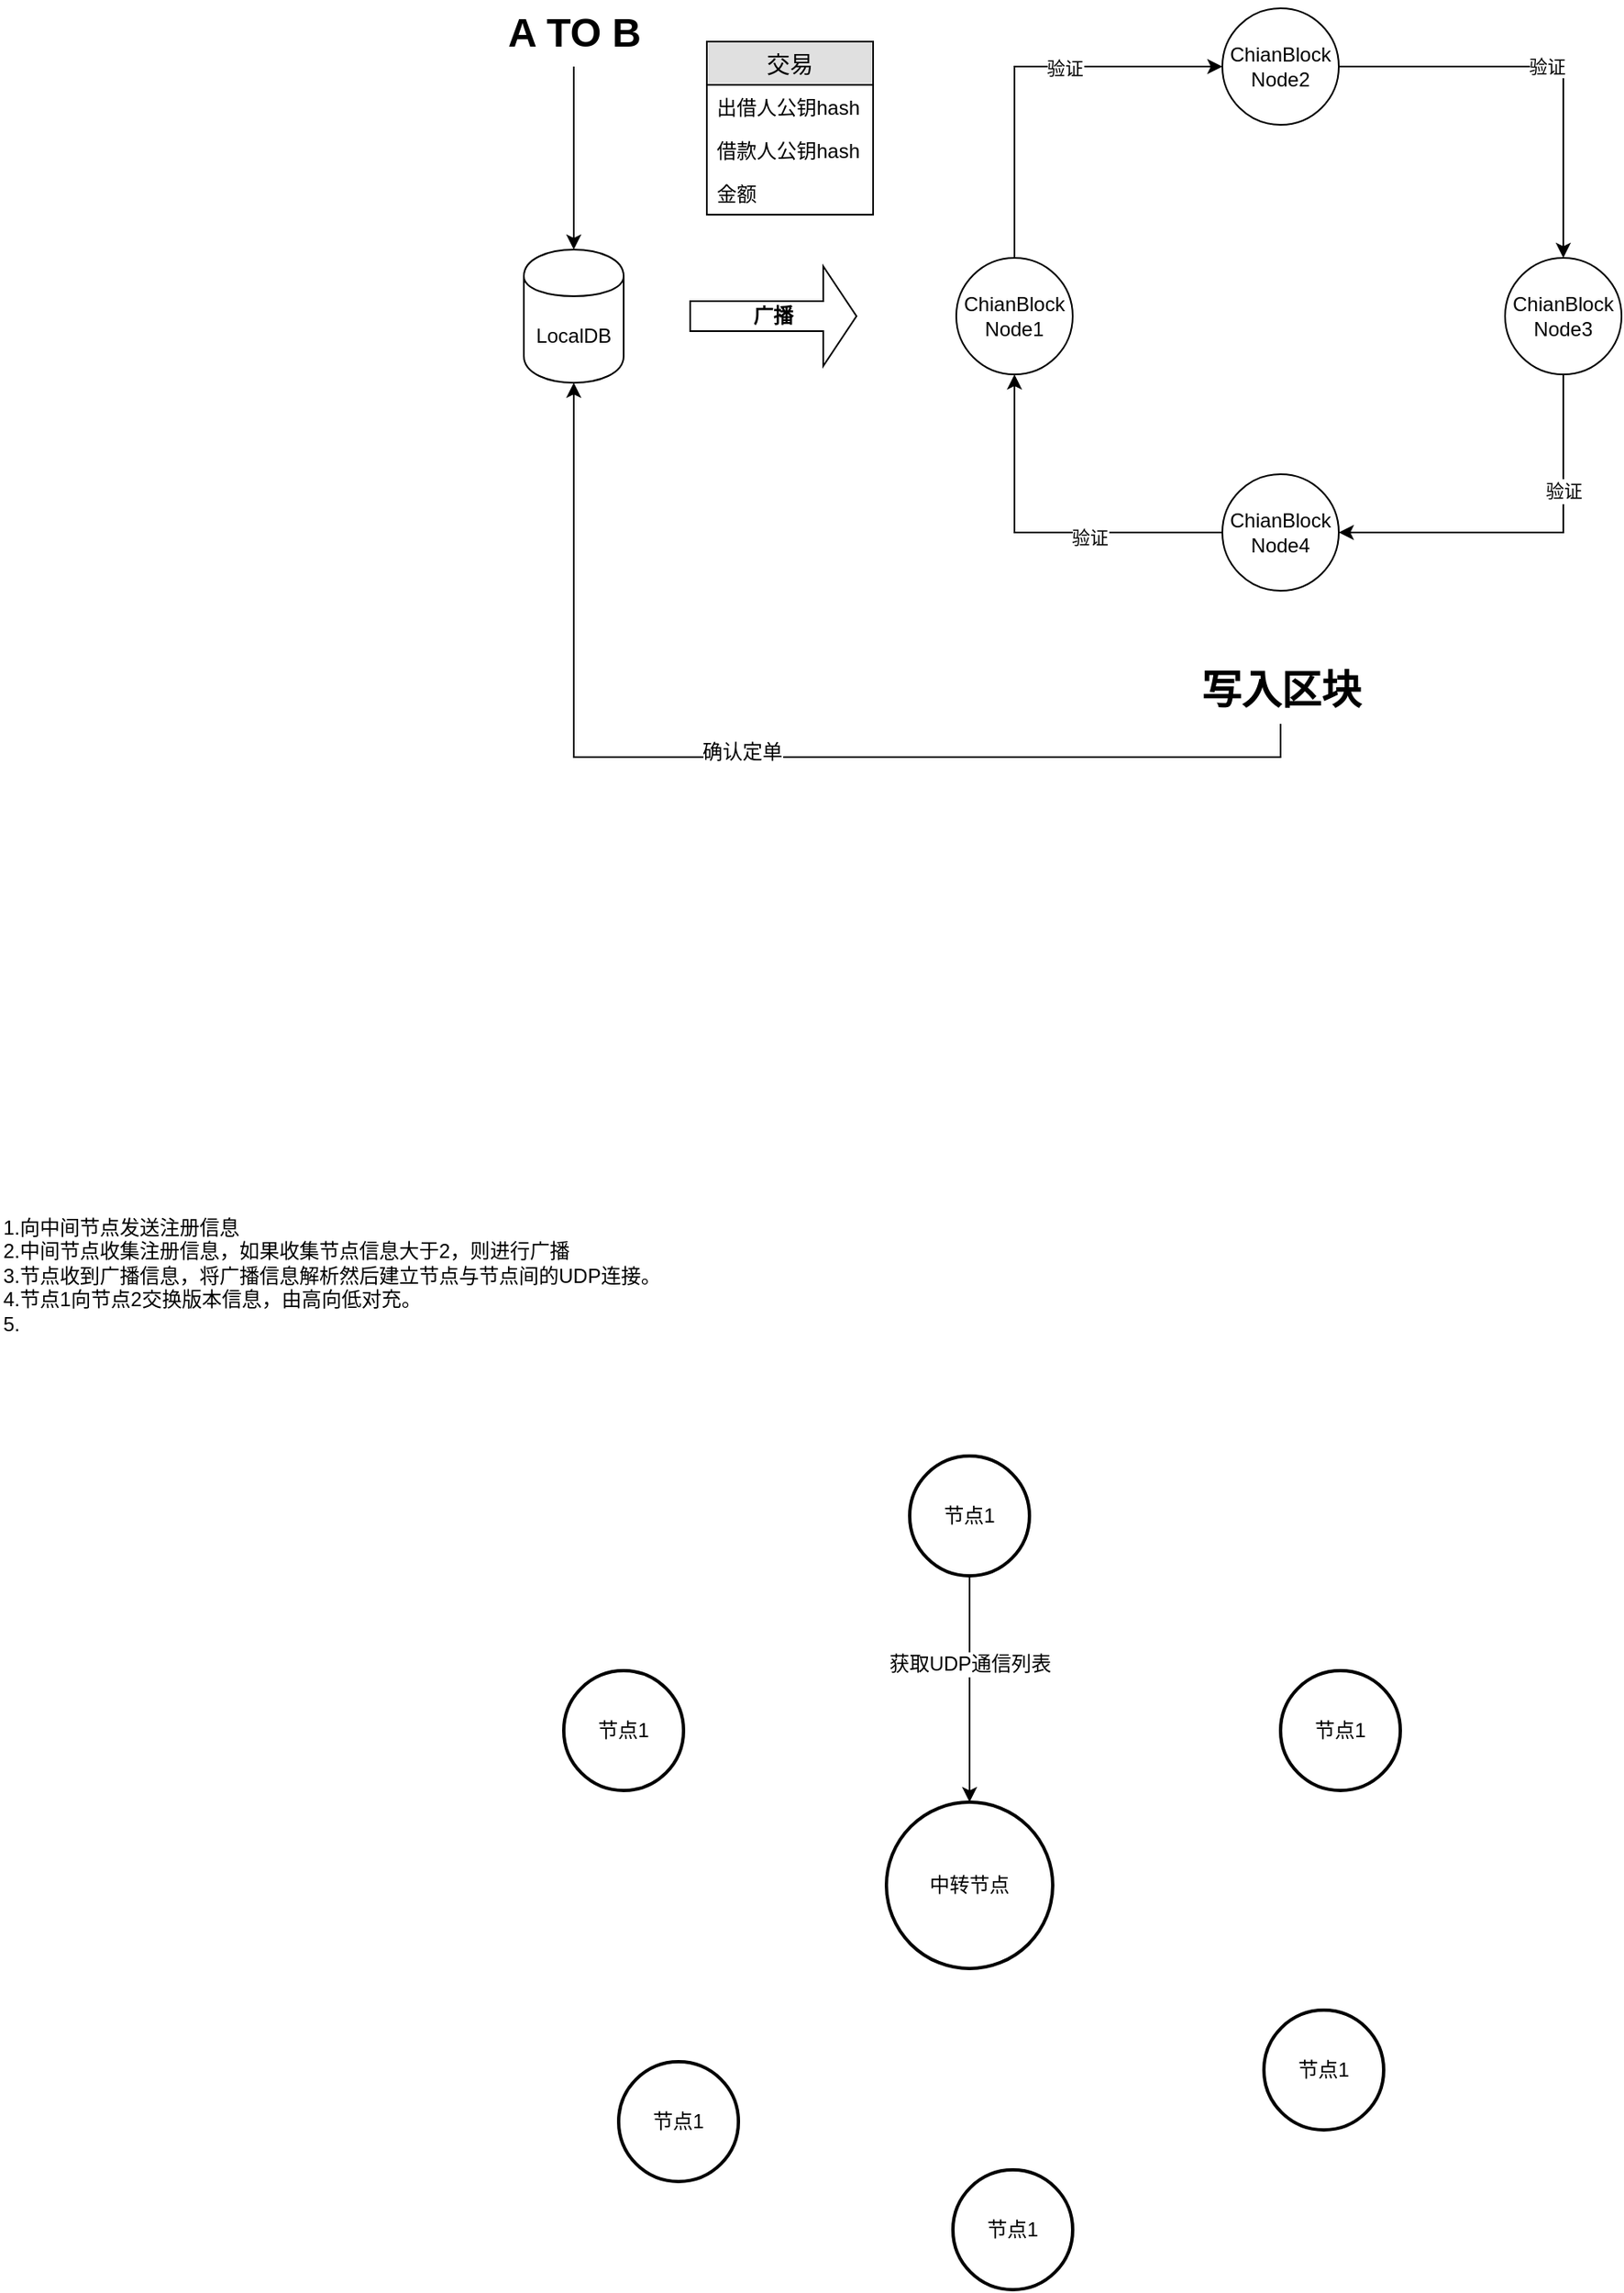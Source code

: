 <mxfile pages="1" version="11.2.4" type="github"><diagram id="wPSnBPz2u7-RTU3Gxf-D" name="第 1 页"><mxGraphModel dx="1822" dy="796" grid="0" gridSize="10" guides="1" tooltips="1" connect="1" arrows="1" fold="1" page="0" pageScale="1" pageWidth="827" pageHeight="1169" math="0" shadow="0"><root><mxCell id="0"/><mxCell id="1" parent="0"/><mxCell id="pSrKONFJWTe1g8LkXooO-1" value="LocalDB" style="shape=cylinder;whiteSpace=wrap;html=1;boundedLbl=1;backgroundOutline=1;" parent="1" vertex="1"><mxGeometry x="40" y="265" width="60" height="80" as="geometry"/></mxCell><mxCell id="pSrKONFJWTe1g8LkXooO-17" style="edgeStyle=orthogonalEdgeStyle;rounded=0;orthogonalLoop=1;jettySize=auto;html=1;exitX=0.5;exitY=0;exitDx=0;exitDy=0;entryX=0;entryY=0.5;entryDx=0;entryDy=0;" parent="1" source="pSrKONFJWTe1g8LkXooO-4" target="pSrKONFJWTe1g8LkXooO-8" edge="1"><mxGeometry relative="1" as="geometry"/></mxCell><mxCell id="pSrKONFJWTe1g8LkXooO-28" value="&lt;span style=&quot;font-size: 11px&quot;&gt;验证&lt;/span&gt;" style="text;html=1;resizable=0;points=[];align=center;verticalAlign=middle;labelBackgroundColor=#ffffff;" parent="pSrKONFJWTe1g8LkXooO-17" vertex="1" connectable="0"><mxGeometry x="-0.05" y="-30" relative="1" as="geometry"><mxPoint as="offset"/></mxGeometry></mxCell><mxCell id="pSrKONFJWTe1g8LkXooO-4" value="ChianBlock&lt;br&gt;Node1" style="ellipse;whiteSpace=wrap;html=1;aspect=fixed;" parent="1" vertex="1"><mxGeometry x="300" y="270" width="70" height="70" as="geometry"/></mxCell><mxCell id="pSrKONFJWTe1g8LkXooO-15" style="edgeStyle=orthogonalEdgeStyle;rounded=0;orthogonalLoop=1;jettySize=auto;html=1;exitX=0;exitY=0.5;exitDx=0;exitDy=0;entryX=0.5;entryY=1;entryDx=0;entryDy=0;" parent="1" source="pSrKONFJWTe1g8LkXooO-5" target="pSrKONFJWTe1g8LkXooO-4" edge="1"><mxGeometry relative="1" as="geometry"/></mxCell><mxCell id="pSrKONFJWTe1g8LkXooO-29" value="&lt;span style=&quot;font-size: 11px&quot;&gt;验证&lt;/span&gt;" style="text;html=1;resizable=0;points=[];align=center;verticalAlign=middle;labelBackgroundColor=#ffffff;" parent="pSrKONFJWTe1g8LkXooO-15" vertex="1" connectable="0"><mxGeometry x="-0.273" y="3" relative="1" as="geometry"><mxPoint as="offset"/></mxGeometry></mxCell><mxCell id="pSrKONFJWTe1g8LkXooO-5" value="ChianBlock&lt;br&gt;Node4" style="ellipse;whiteSpace=wrap;html=1;aspect=fixed;" parent="1" vertex="1"><mxGeometry x="460" y="400" width="70" height="70" as="geometry"/></mxCell><mxCell id="pSrKONFJWTe1g8LkXooO-14" style="edgeStyle=orthogonalEdgeStyle;rounded=0;orthogonalLoop=1;jettySize=auto;html=1;exitX=0.5;exitY=1;exitDx=0;exitDy=0;entryX=1;entryY=0.5;entryDx=0;entryDy=0;" parent="1" source="pSrKONFJWTe1g8LkXooO-6" target="pSrKONFJWTe1g8LkXooO-5" edge="1"><mxGeometry relative="1" as="geometry"/></mxCell><mxCell id="pSrKONFJWTe1g8LkXooO-30" value="&lt;span style=&quot;font-size: 11px&quot;&gt;验证&lt;/span&gt;" style="text;html=1;resizable=0;points=[];align=center;verticalAlign=middle;labelBackgroundColor=#ffffff;" parent="pSrKONFJWTe1g8LkXooO-14" vertex="1" connectable="0"><mxGeometry x="-0.391" relative="1" as="geometry"><mxPoint as="offset"/></mxGeometry></mxCell><mxCell id="pSrKONFJWTe1g8LkXooO-6" value="ChianBlock&lt;br&gt;Node3" style="ellipse;whiteSpace=wrap;html=1;aspect=fixed;" parent="1" vertex="1"><mxGeometry x="630" y="270" width="70" height="70" as="geometry"/></mxCell><mxCell id="pSrKONFJWTe1g8LkXooO-12" value="验证" style="edgeStyle=orthogonalEdgeStyle;rounded=0;orthogonalLoop=1;jettySize=auto;html=1;exitX=1;exitY=0.5;exitDx=0;exitDy=0;entryX=0.5;entryY=0;entryDx=0;entryDy=0;" parent="1" source="pSrKONFJWTe1g8LkXooO-8" target="pSrKONFJWTe1g8LkXooO-6" edge="1"><mxGeometry relative="1" as="geometry"><mxPoint x="670" y="240" as="targetPoint"/></mxGeometry></mxCell><mxCell id="pSrKONFJWTe1g8LkXooO-8" value="ChianBlock&lt;br&gt;Node2" style="ellipse;whiteSpace=wrap;html=1;aspect=fixed;" parent="1" vertex="1"><mxGeometry x="460" y="120" width="70" height="70" as="geometry"/></mxCell><mxCell id="pSrKONFJWTe1g8LkXooO-18" value="广播" style="shape=singleArrow;whiteSpace=wrap;html=1;fontStyle=1" parent="1" vertex="1"><mxGeometry x="140" y="275" width="100" height="60" as="geometry"/></mxCell><mxCell id="pSrKONFJWTe1g8LkXooO-20" style="edgeStyle=orthogonalEdgeStyle;rounded=0;orthogonalLoop=1;jettySize=auto;html=1;exitX=0.5;exitY=1;exitDx=0;exitDy=0;entryX=0.5;entryY=0;entryDx=0;entryDy=0;" parent="1" source="pSrKONFJWTe1g8LkXooO-19" target="pSrKONFJWTe1g8LkXooO-1" edge="1"><mxGeometry relative="1" as="geometry"/></mxCell><mxCell id="pSrKONFJWTe1g8LkXooO-19" value="A TO B" style="text;strokeColor=none;fillColor=none;html=1;fontSize=24;fontStyle=1;verticalAlign=middle;align=center;" parent="1" vertex="1"><mxGeometry x="20" y="115" width="100" height="40" as="geometry"/></mxCell><mxCell id="pSrKONFJWTe1g8LkXooO-22" style="edgeStyle=orthogonalEdgeStyle;rounded=0;orthogonalLoop=1;jettySize=auto;html=1;exitX=0.5;exitY=1;exitDx=0;exitDy=0;entryX=0.5;entryY=1;entryDx=0;entryDy=0;" parent="1" source="pSrKONFJWTe1g8LkXooO-21" target="pSrKONFJWTe1g8LkXooO-1" edge="1"><mxGeometry relative="1" as="geometry"/></mxCell><mxCell id="pSrKONFJWTe1g8LkXooO-23" value="确认定单" style="text;html=1;resizable=0;points=[];align=center;verticalAlign=middle;labelBackgroundColor=#ffffff;" parent="pSrKONFJWTe1g8LkXooO-22" vertex="1" connectable="0"><mxGeometry x="0.027" y="-3" relative="1" as="geometry"><mxPoint as="offset"/></mxGeometry></mxCell><mxCell id="pSrKONFJWTe1g8LkXooO-21" value="写入区块" style="text;strokeColor=none;fillColor=none;html=1;fontSize=24;fontStyle=1;verticalAlign=middle;align=center;" parent="1" vertex="1"><mxGeometry x="445" y="510" width="100" height="40" as="geometry"/></mxCell><mxCell id="pSrKONFJWTe1g8LkXooO-24" value="交易" style="swimlane;fontStyle=0;childLayout=stackLayout;horizontal=1;startSize=26;fillColor=#e0e0e0;horizontalStack=0;resizeParent=1;resizeParentMax=0;resizeLast=0;collapsible=1;marginBottom=0;swimlaneFillColor=#ffffff;align=center;fontSize=14;" parent="1" vertex="1"><mxGeometry x="150" y="140" width="100" height="104" as="geometry"/></mxCell><mxCell id="pSrKONFJWTe1g8LkXooO-25" value="出借人公钥hash" style="text;strokeColor=none;fillColor=none;spacingLeft=4;spacingRight=4;overflow=hidden;rotatable=0;points=[[0,0.5],[1,0.5]];portConstraint=eastwest;fontSize=12;" parent="pSrKONFJWTe1g8LkXooO-24" vertex="1"><mxGeometry y="26" width="100" height="26" as="geometry"/></mxCell><mxCell id="pSrKONFJWTe1g8LkXooO-26" value="借款人公钥hash" style="text;strokeColor=none;fillColor=none;spacingLeft=4;spacingRight=4;overflow=hidden;rotatable=0;points=[[0,0.5],[1,0.5]];portConstraint=eastwest;fontSize=12;" parent="pSrKONFJWTe1g8LkXooO-24" vertex="1"><mxGeometry y="52" width="100" height="26" as="geometry"/></mxCell><mxCell id="pSrKONFJWTe1g8LkXooO-27" value="金额" style="text;strokeColor=none;fillColor=none;spacingLeft=4;spacingRight=4;overflow=hidden;rotatable=0;points=[[0,0.5],[1,0.5]];portConstraint=eastwest;fontSize=12;" parent="pSrKONFJWTe1g8LkXooO-24" vertex="1"><mxGeometry y="78" width="100" height="26" as="geometry"/></mxCell><mxCell id="vrQn3fbQo6fREwpSeuDV-1" value="节点1" style="strokeWidth=2;html=1;shape=mxgraph.flowchart.start_2;whiteSpace=wrap;" vertex="1" parent="1"><mxGeometry x="64" y="1119" width="72" height="72" as="geometry"/></mxCell><mxCell id="vrQn3fbQo6fREwpSeuDV-8" style="edgeStyle=orthogonalEdgeStyle;rounded=0;orthogonalLoop=1;jettySize=auto;html=1;exitX=0.5;exitY=1;exitDx=0;exitDy=0;exitPerimeter=0;" edge="1" parent="1" source="vrQn3fbQo6fREwpSeuDV-2" target="vrQn3fbQo6fREwpSeuDV-7"><mxGeometry relative="1" as="geometry"/></mxCell><mxCell id="vrQn3fbQo6fREwpSeuDV-9" value="获取UDP通信列表" style="text;html=1;resizable=0;points=[];align=center;verticalAlign=middle;labelBackgroundColor=#ffffff;" vertex="1" connectable="0" parent="vrQn3fbQo6fREwpSeuDV-8"><mxGeometry x="-0.221" relative="1" as="geometry"><mxPoint as="offset"/></mxGeometry></mxCell><mxCell id="vrQn3fbQo6fREwpSeuDV-2" value="节点1" style="strokeWidth=2;html=1;shape=mxgraph.flowchart.start_2;whiteSpace=wrap;" vertex="1" parent="1"><mxGeometry x="272" y="990" width="72" height="72" as="geometry"/></mxCell><mxCell id="vrQn3fbQo6fREwpSeuDV-3" value="节点1" style="strokeWidth=2;html=1;shape=mxgraph.flowchart.start_2;whiteSpace=wrap;" vertex="1" parent="1"><mxGeometry x="495" y="1119" width="72" height="72" as="geometry"/></mxCell><mxCell id="vrQn3fbQo6fREwpSeuDV-4" value="节点1" style="strokeWidth=2;html=1;shape=mxgraph.flowchart.start_2;whiteSpace=wrap;" vertex="1" parent="1"><mxGeometry x="298" y="1419" width="72" height="72" as="geometry"/></mxCell><mxCell id="vrQn3fbQo6fREwpSeuDV-5" value="节点1" style="strokeWidth=2;html=1;shape=mxgraph.flowchart.start_2;whiteSpace=wrap;" vertex="1" parent="1"><mxGeometry x="97" y="1354" width="72" height="72" as="geometry"/></mxCell><mxCell id="vrQn3fbQo6fREwpSeuDV-6" value="节点1" style="strokeWidth=2;html=1;shape=mxgraph.flowchart.start_2;whiteSpace=wrap;" vertex="1" parent="1"><mxGeometry x="485" y="1323" width="72" height="72" as="geometry"/></mxCell><mxCell id="vrQn3fbQo6fREwpSeuDV-7" value="中转节点" style="strokeWidth=2;html=1;shape=mxgraph.flowchart.start_2;whiteSpace=wrap;" vertex="1" parent="1"><mxGeometry x="258" y="1198" width="100" height="100" as="geometry"/></mxCell><mxCell id="vrQn3fbQo6fREwpSeuDV-10" value="1.向中间节点发送注册信息&lt;br&gt;2.中间节点收集注册信息，如果收集节点信息大于2，则进行广播&lt;br&gt;3.节点收到广播信息，将广播信息解析然后建立节点与节点间的UDP连接。&lt;br&gt;4.节点1向节点2交换版本信息，由高向低对充。&lt;br&gt;5." style="text;html=1;strokeColor=none;fillColor=none;align=left;verticalAlign=top;whiteSpace=wrap;rounded=0;" vertex="1" parent="1"><mxGeometry x="-275" y="839" width="409" height="330" as="geometry"/></mxCell></root></mxGraphModel></diagram></mxfile>